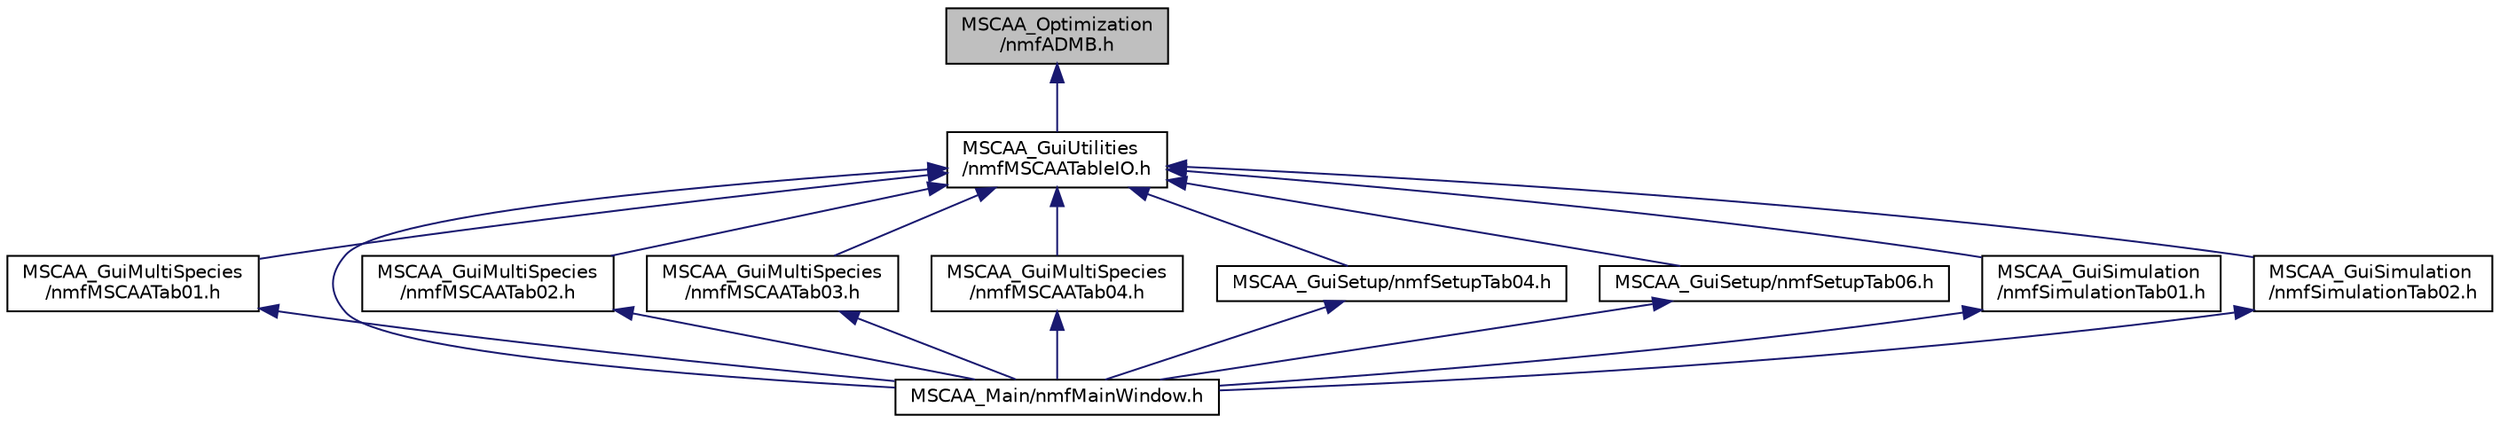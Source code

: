 digraph "MSCAA_Optimization/nmfADMB.h"
{
 // LATEX_PDF_SIZE
  edge [fontname="Helvetica",fontsize="10",labelfontname="Helvetica",labelfontsize="10"];
  node [fontname="Helvetica",fontsize="10",shape=record];
  Node1 [label="MSCAA_Optimization\l/nmfADMB.h",height=0.2,width=0.4,color="black", fillcolor="grey75", style="filled", fontcolor="black",tooltip="Function prototypes for the ADMB module."];
  Node1 -> Node2 [dir="back",color="midnightblue",fontsize="10",style="solid",fontname="Helvetica"];
  Node2 [label="MSCAA_GuiUtilities\l/nmfMSCAATableIO.h",height=0.2,width=0.4,color="black", fillcolor="white", style="filled",URL="$nmf_m_s_c_a_a_table_i_o_8h.html",tooltip="Contains the MSCAA namespace utility functions."];
  Node2 -> Node3 [dir="back",color="midnightblue",fontsize="10",style="solid",fontname="Helvetica"];
  Node3 [label="MSCAA_GuiMultiSpecies\l/nmfMSCAATab01.h",height=0.2,width=0.4,color="black", fillcolor="white", style="filled",URL="$nmf_m_s_c_a_a_tab01_8h.html",tooltip="This file contains the class definition for the GUI elements and functionality for the 1st tabbed MSC..."];
  Node3 -> Node4 [dir="back",color="midnightblue",fontsize="10",style="solid",fontname="Helvetica"];
  Node4 [label="MSCAA_Main/nmfMainWindow.h",height=0.2,width=0.4,color="black", fillcolor="white", style="filled",URL="$nmf_main_window_8h_source.html",tooltip=" "];
  Node2 -> Node5 [dir="back",color="midnightblue",fontsize="10",style="solid",fontname="Helvetica"];
  Node5 [label="MSCAA_GuiMultiSpecies\l/nmfMSCAATab02.h",height=0.2,width=0.4,color="black", fillcolor="white", style="filled",URL="$nmf_m_s_c_a_a_tab02_8h.html",tooltip="This file contains the class definition for the GUI elements and functionality for the 2nd tabbed MSC..."];
  Node5 -> Node4 [dir="back",color="midnightblue",fontsize="10",style="solid",fontname="Helvetica"];
  Node2 -> Node6 [dir="back",color="midnightblue",fontsize="10",style="solid",fontname="Helvetica"];
  Node6 [label="MSCAA_GuiMultiSpecies\l/nmfMSCAATab03.h",height=0.2,width=0.4,color="black", fillcolor="white", style="filled",URL="$nmf_m_s_c_a_a_tab03_8h.html",tooltip="This file contains the class definition for the GUI elements and functionality for the 3rd tabbed MSC..."];
  Node6 -> Node4 [dir="back",color="midnightblue",fontsize="10",style="solid",fontname="Helvetica"];
  Node2 -> Node7 [dir="back",color="midnightblue",fontsize="10",style="solid",fontname="Helvetica"];
  Node7 [label="MSCAA_GuiMultiSpecies\l/nmfMSCAATab04.h",height=0.2,width=0.4,color="black", fillcolor="white", style="filled",URL="$nmf_m_s_c_a_a_tab04_8h.html",tooltip="This file contains the class definition for the GUI elements and functionality for the 4th tabbed MSC..."];
  Node7 -> Node4 [dir="back",color="midnightblue",fontsize="10",style="solid",fontname="Helvetica"];
  Node2 -> Node8 [dir="back",color="midnightblue",fontsize="10",style="solid",fontname="Helvetica"];
  Node8 [label="MSCAA_GuiSetup/nmfSetupTab04.h",height=0.2,width=0.4,color="black", fillcolor="white", style="filled",URL="$nmf_setup_tab04_8h.html",tooltip="This file contains the class definition for the GUI elements and functionality for the 4th tabbed Set..."];
  Node8 -> Node4 [dir="back",color="midnightblue",fontsize="10",style="solid",fontname="Helvetica"];
  Node2 -> Node9 [dir="back",color="midnightblue",fontsize="10",style="solid",fontname="Helvetica"];
  Node9 [label="MSCAA_GuiSetup/nmfSetupTab06.h",height=0.2,width=0.4,color="black", fillcolor="white", style="filled",URL="$nmf_setup_tab06_8h.html",tooltip="This file contains the class definition for the GUI elements and functionality for the 6th tabbed Set..."];
  Node9 -> Node4 [dir="back",color="midnightblue",fontsize="10",style="solid",fontname="Helvetica"];
  Node2 -> Node10 [dir="back",color="midnightblue",fontsize="10",style="solid",fontname="Helvetica"];
  Node10 [label="MSCAA_GuiSimulation\l/nmfSimulationTab01.h",height=0.2,width=0.4,color="black", fillcolor="white", style="filled",URL="$nmf_simulation_tab01_8h_source.html",tooltip=" "];
  Node10 -> Node4 [dir="back",color="midnightblue",fontsize="10",style="solid",fontname="Helvetica"];
  Node2 -> Node11 [dir="back",color="midnightblue",fontsize="10",style="solid",fontname="Helvetica"];
  Node11 [label="MSCAA_GuiSimulation\l/nmfSimulationTab02.h",height=0.2,width=0.4,color="black", fillcolor="white", style="filled",URL="$nmf_simulation_tab02_8h_source.html",tooltip=" "];
  Node11 -> Node4 [dir="back",color="midnightblue",fontsize="10",style="solid",fontname="Helvetica"];
  Node2 -> Node4 [dir="back",color="midnightblue",fontsize="10",style="solid",fontname="Helvetica"];
}
